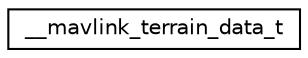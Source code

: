 digraph "Graphical Class Hierarchy"
{
 // INTERACTIVE_SVG=YES
  edge [fontname="Helvetica",fontsize="10",labelfontname="Helvetica",labelfontsize="10"];
  node [fontname="Helvetica",fontsize="10",shape=record];
  rankdir="LR";
  Node1 [label="__mavlink_terrain_data_t",height=0.2,width=0.4,color="black", fillcolor="white", style="filled",URL="$struct____mavlink__terrain__data__t.html"];
}
